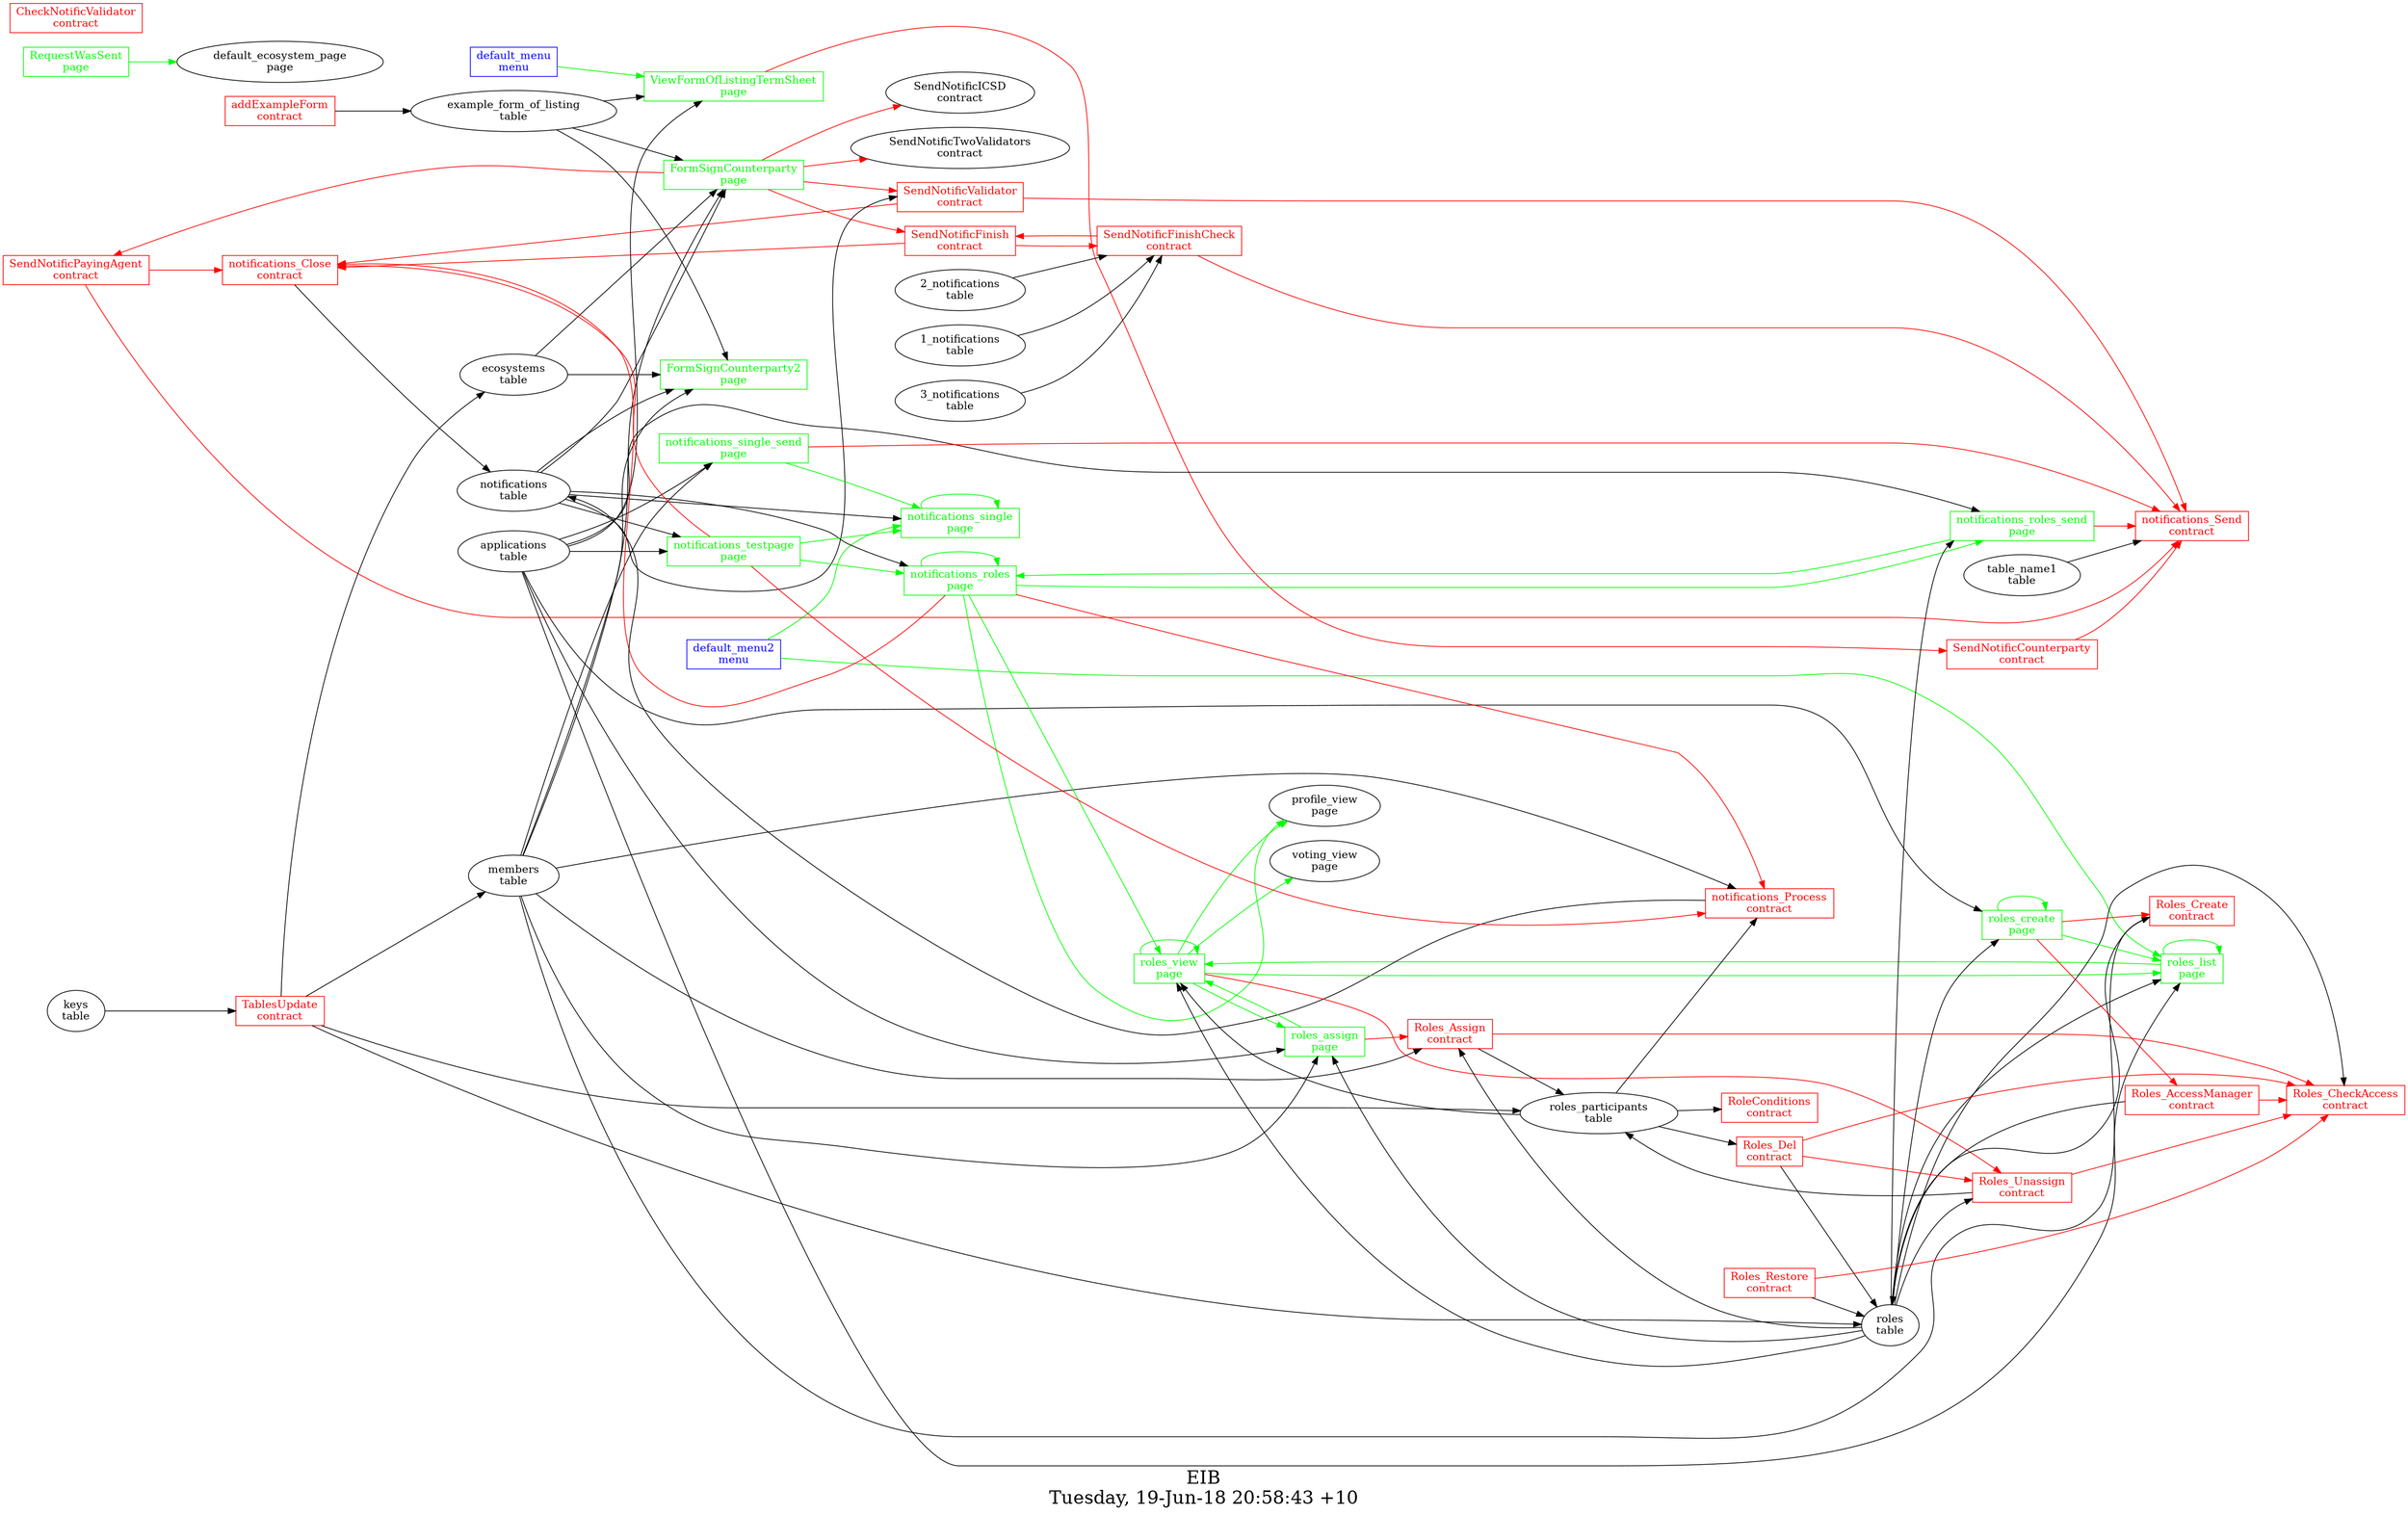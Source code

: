 digraph G {
fontsize="24";
label="EIB\nTuesday, 19-Jun-18 20:58:43 +10";
nojustify=true;
ordering=out;
rankdir=LR;
size="30";
"default_menu\nmenu" -> "ViewFormOfListingTermSheet\npage"  [ color=green ]
"default_menu\nmenu" [color=blue, fontcolor=blue, group=menus, shape=record];
"default_menu2\nmenu" -> "notifications_single\npage"  [ color=green ]
"default_menu2\nmenu" -> "roles_list\npage"  [ color=green ]
"default_menu2\nmenu" [color=blue, fontcolor=blue, group=menus, shape=record];
"FormSignCounterparty\npage" -> "SendNotificPayingAgent\ncontract"  [ color=red ]
"FormSignCounterparty\npage" -> "SendNotificICSD\ncontract"  [ color=red ]
"FormSignCounterparty\npage" -> "SendNotificTwoValidators\ncontract"  [ color=red ]
"FormSignCounterparty\npage" -> "SendNotificValidator\ncontract"  [ color=red ]
"FormSignCounterparty\npage" -> "SendNotificFinish\ncontract"  [ color=red ]
"notifications\ntable" -> "FormSignCounterparty\npage"
"example_form_of_listing\ntable" -> "FormSignCounterparty\npage"
"ecosystems\ntable" -> "FormSignCounterparty\npage"
"members\ntable" -> "FormSignCounterparty\npage"
"FormSignCounterparty\npage" [color=green, fontcolor=green, group=pages, shape=record];
"notifications\ntable" -> "FormSignCounterparty2\npage"
"example_form_of_listing\ntable" -> "FormSignCounterparty2\npage"
"ecosystems\ntable" -> "FormSignCounterparty2\npage"
"members\ntable" -> "FormSignCounterparty2\npage"
"FormSignCounterparty2\npage" [color=green, fontcolor=green, group=pages, shape=record];
"RequestWasSent\npage" -> "default_ecosystem_page\npage"  [ color=green ]
"RequestWasSent\npage" [color=green, fontcolor=green, group=pages, shape=record];
"ViewFormOfListingTermSheet\npage" -> "SendNotificCounterparty\ncontract"  [ color=red ]
"applications\ntable" -> "ViewFormOfListingTermSheet\npage"
"example_form_of_listing\ntable" -> "ViewFormOfListingTermSheet\npage"
"ViewFormOfListingTermSheet\npage" [color=green, fontcolor=green, group=pages, shape=record];
"notifications_roles\npage" -> "notifications_Process\ncontract"  [ color=red ]
"notifications_roles\npage" -> "notifications_Close\ncontract"  [ color=red ]
"notifications\ntable" -> "notifications_roles\npage"
"notifications_roles\npage" -> "notifications_roles_send\npage"  [ color=green ]
"notifications_roles\npage" -> "roles_view\npage"  [ color=green ]
"notifications_roles\npage" -> "profile_view\npage"  [ color=green ]
"notifications_roles\npage" -> "notifications_roles\npage"  [ color=green ]
"notifications_roles\npage" [color=green, fontcolor=green, group=pages, shape=record];
"notifications_roles_send\npage" -> "notifications_Send\ncontract"  [ color=red ]
"applications\ntable" -> "notifications_roles_send\npage"
"roles\ntable" -> "notifications_roles_send\npage"
"notifications_roles_send\npage" -> "notifications_roles\npage"  [ color=green ]
"notifications_roles_send\npage" [color=green, fontcolor=green, group=pages, shape=record];
"notifications\ntable" -> "notifications_single\npage"
"notifications_single\npage" -> "notifications_single\npage"  [ color=green ]
"notifications_single\npage" [color=green, fontcolor=green, group=pages, shape=record];
"notifications_single_send\npage" -> "notifications_Send\ncontract"  [ color=red ]
"applications\ntable" -> "notifications_single_send\npage"
"members\ntable" -> "notifications_single_send\npage"
"notifications_single_send\npage" -> "notifications_single\npage"  [ color=green ]
"notifications_single_send\npage" [color=green, fontcolor=green, group=pages, shape=record];
"notifications_testpage\npage" -> "notifications_Close\ncontract"  [ color=red ]
"notifications_testpage\npage" -> "notifications_Process\ncontract"  [ color=red ]
"applications\ntable" -> "notifications_testpage\npage"
"notifications\ntable" -> "notifications_testpage\npage"
"notifications_testpage\npage" -> "notifications_single\npage"  [ color=green ]
"notifications_testpage\npage" -> "notifications_roles\npage"  [ color=green ]
"notifications_testpage\npage" [color=green, fontcolor=green, group=pages, shape=record];
"roles_assign\npage" -> "Roles_Assign\ncontract"  [ color=red ]
"applications\ntable" -> "roles_assign\npage"
"roles\ntable" -> "roles_assign\npage"
"members\ntable" -> "roles_assign\npage"
"roles_assign\npage" -> "roles_view\npage"  [ color=green ]
"roles_assign\npage" [color=green, fontcolor=green, group=pages, shape=record];
"roles_create\npage" -> "Roles_AccessManager\ncontract"  [ color=red ]
"roles_create\npage" -> "Roles_Create\ncontract"  [ color=red ]
"applications\ntable" -> "roles_create\npage"
"roles\ntable" -> "roles_create\npage"
"roles_create\npage" -> "roles_create\npage"  [ color=green ]
"roles_create\npage" -> "roles_list\npage"  [ color=green ]
"roles_create\npage" [color=green, fontcolor=green, group=pages, shape=record];
"applications\ntable" -> "roles_list\npage"
"roles\ntable" -> "roles_list\npage"
"roles_list\npage" -> "roles_view\npage"  [ color=green ]
"roles_list\npage" -> "roles_list\npage"  [ color=green ]
"roles_list\npage" [color=green, fontcolor=green, group=pages, shape=record];
"roles_view\npage" -> "Roles_Unassign\ncontract"  [ color=red ]
"roles\ntable" -> "roles_view\npage"
"roles_participants\ntable" -> "roles_view\npage"
"roles_view\npage" -> "profile_view\npage"  [ color=green ]
"roles_view\npage" -> "voting_view\npage"  [ color=green ]
"roles_view\npage" -> "roles_view\npage"  [ color=green ]
"roles_view\npage" -> "roles_list\npage"  [ color=green ]
"roles_view\npage" -> "roles_assign\npage"  [ color=green ]
"roles_view\npage" [color=green, fontcolor=green, group=pages, shape=record];
"CheckNotificValidator\ncontract" [color=red, fontcolor=red, group=contracts, shape=record];
"roles_participants\ntable" -> "RoleConditions\ncontract"
"RoleConditions\ncontract" [color=red, fontcolor=red, group=contracts, shape=record];
"Roles_AccessManager\ncontract" -> "Roles_CheckAccess\ncontract"  [ color=red ]
"Roles_AccessManager\ncontract" -> "roles\ntable"  [ color="" ]
"Roles_AccessManager\ncontract" [color=red, fontcolor=red, group=contracts, shape=record];
"Roles_Assign\ncontract" -> "Roles_CheckAccess\ncontract"  [ color=red ]
"Roles_Assign\ncontract" -> "roles_participants\ntable"  [ color="" ]
"roles\ntable" -> "Roles_Assign\ncontract"
"members\ntable" -> "Roles_Assign\ncontract"
"Roles_Assign\ncontract" [color=red, fontcolor=red, group=contracts, shape=record];
"roles\ntable" -> "Roles_CheckAccess\ncontract"
"Roles_CheckAccess\ncontract" [color=red, fontcolor=red, group=contracts, shape=record];
"Roles_Create\ncontract" -> "roles\ntable"  [ color="" ]
"members\ntable" -> "Roles_Create\ncontract"
"Roles_Create\ncontract" [color=red, fontcolor=red, group=contracts, shape=record];
"Roles_Del\ncontract" -> "Roles_CheckAccess\ncontract"  [ color=red ]
"Roles_Del\ncontract" -> "Roles_Unassign\ncontract"  [ color=red ]
"Roles_Del\ncontract" -> "roles\ntable"  [ color="" ]
"roles_participants\ntable" -> "Roles_Del\ncontract"
"Roles_Del\ncontract" [color=red, fontcolor=red, group=contracts, shape=record];
"Roles_Restore\ncontract" -> "Roles_CheckAccess\ncontract"  [ color=red ]
"Roles_Restore\ncontract" -> "roles\ntable"  [ color="" ]
"Roles_Restore\ncontract" [color=red, fontcolor=red, group=contracts, shape=record];
"Roles_Unassign\ncontract" -> "Roles_CheckAccess\ncontract"  [ color=red ]
"Roles_Unassign\ncontract" -> "roles_participants\ntable"  [ color="" ]
"roles\ntable" -> "Roles_Unassign\ncontract"
"Roles_Unassign\ncontract" [color=red, fontcolor=red, group=contracts, shape=record];
"SendNotificCounterparty\ncontract" -> "notifications_Send\ncontract"  [ color=red ]
"SendNotificCounterparty\ncontract" [color=red, fontcolor=red, group=contracts, shape=record];
"SendNotificFinish\ncontract" -> "SendNotificFinishCheck\ncontract"  [ color=red ]
"SendNotificFinish\ncontract" -> "notifications_Close\ncontract"  [ color=red ]
"SendNotificFinish\ncontract" [color=red, fontcolor=red, group=contracts, shape=record];
"SendNotificFinishCheck\ncontract" -> "SendNotificFinish\ncontract"  [ color=red ]
"SendNotificFinishCheck\ncontract" -> "notifications_Send\ncontract"  [ color=red ]
"1_notifications\ntable" -> "SendNotificFinishCheck\ncontract"
"2_notifications\ntable" -> "SendNotificFinishCheck\ncontract"
"3_notifications\ntable" -> "SendNotificFinishCheck\ncontract"
"SendNotificFinishCheck\ncontract" [color=red, fontcolor=red, group=contracts, shape=record];
"SendNotificPayingAgent\ncontract" -> "notifications_Close\ncontract"  [ color=red ]
"SendNotificPayingAgent\ncontract" -> "notifications_Send\ncontract"  [ color=red ]
"SendNotificPayingAgent\ncontract" [color=red, fontcolor=red, group=contracts, shape=record];
"SendNotificValidator\ncontract" -> "notifications_Close\ncontract"  [ color=red ]
"SendNotificValidator\ncontract" -> "notifications_Send\ncontract"  [ color=red ]
"notifications\ntable" -> "SendNotificValidator\ncontract"
"SendNotificValidator\ncontract" [color=red, fontcolor=red, group=contracts, shape=record];
"TablesUpdate\ncontract" -> "ecosystems\ntable"  [ color="" ]
"TablesUpdate\ncontract" -> "members\ntable"  [ color="" ]
"TablesUpdate\ncontract" -> "roles\ntable"  [ color="" ]
"TablesUpdate\ncontract" -> "roles_participants\ntable"  [ color="" ]
"keys\ntable" -> "TablesUpdate\ncontract"
"TablesUpdate\ncontract" [color=red, fontcolor=red, group=contracts, shape=record];
"addExampleForm\ncontract" -> "example_form_of_listing\ntable"  [ color="" ]
"addExampleForm\ncontract" [color=red, fontcolor=red, group=contracts, shape=record];
"notifications_Close\ncontract" -> "notifications\ntable"  [ color="" ]
"notifications_Close\ncontract" [color=red, fontcolor=red, group=contracts, shape=record];
"notifications_Process\ncontract" -> "notifications\ntable"  [ color="" ]
"roles_participants\ntable" -> "notifications_Process\ncontract"
"members\ntable" -> "notifications_Process\ncontract"
"notifications_Process\ncontract" [color=red, fontcolor=red, group=contracts, shape=record];
"table_name1\ntable" -> "notifications_Send\ncontract"
"notifications_Send\ncontract" [color=red, fontcolor=red, group=contracts, shape=record];
"example_form_of_listing\ntable" [color="", fontcolor="", group=tables, shape=""];
}
